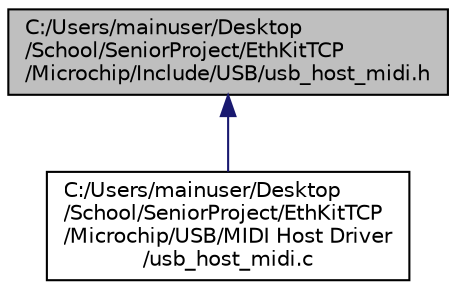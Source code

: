 digraph "C:/Users/mainuser/Desktop/School/SeniorProject/EthKitTCP/Microchip/Include/USB/usb_host_midi.h"
{
  edge [fontname="Helvetica",fontsize="10",labelfontname="Helvetica",labelfontsize="10"];
  node [fontname="Helvetica",fontsize="10",shape=record];
  Node1 [label="C:/Users/mainuser/Desktop\l/School/SeniorProject/EthKitTCP\l/Microchip/Include/USB/usb_host_midi.h",height=0.2,width=0.4,color="black", fillcolor="grey75", style="filled", fontcolor="black"];
  Node1 -> Node2 [dir="back",color="midnightblue",fontsize="10",style="solid",fontname="Helvetica"];
  Node2 [label="C:/Users/mainuser/Desktop\l/School/SeniorProject/EthKitTCP\l/Microchip/USB/MIDI Host Driver\l/usb_host_midi.c",height=0.2,width=0.4,color="black", fillcolor="white", style="filled",URL="$usb__host__midi_8c.html"];
}

